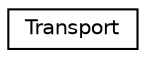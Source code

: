 digraph "Graphical Class Hierarchy"
{
 // LATEX_PDF_SIZE
  edge [fontname="Helvetica",fontsize="10",labelfontname="Helvetica",labelfontsize="10"];
  node [fontname="Helvetica",fontsize="10",shape=record];
  rankdir="LR";
  Node0 [label="Transport",height=0.2,width=0.4,color="black", fillcolor="white", style="filled",URL="$classTransport.html",tooltip=" "];
}
